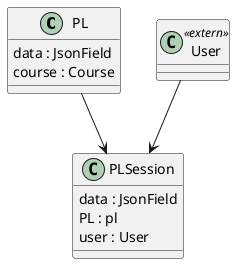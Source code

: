 @startuml
class PL {
    data : JsonField
    course : Course

}


class PLSession {
    data : JsonField
    PL : pl
    user : User
}

class User <<extern>> {}

PL --> PLSession
User --> PLSession

@enduml
